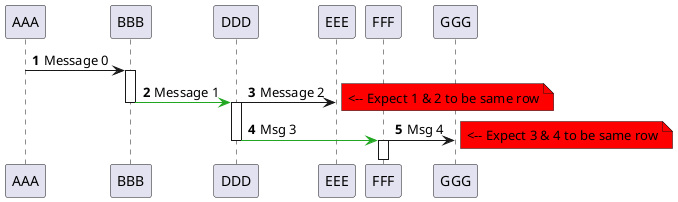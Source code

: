 {
  "sha1": "4zzs9znet4xgou8acdgxd3qet8d4uw5",
  "insertion": {
    "when": "2024-06-06T17:24:18.698Z",
    "url": "https://github.com/plantuml/plantuml/issues/739",
    "user": "plantuml@gmail.com"
  }
}
@startuml
!pragma teoz true
autonumber 
AAA -> BBB++: Message 0
BBB -[#22A722]> DDD: Message 1
deactivate BBB
activate DDD
& DDD -> EEE: Message 2
note right #red: <-- Expect 1 & 2 to be same row
DDD -[#22A722]> FFF++--: Msg 3
& FFF -> GGG--: Msg 4
note right #red: <-- Expect 3 & 4 to be same row
@enduml
